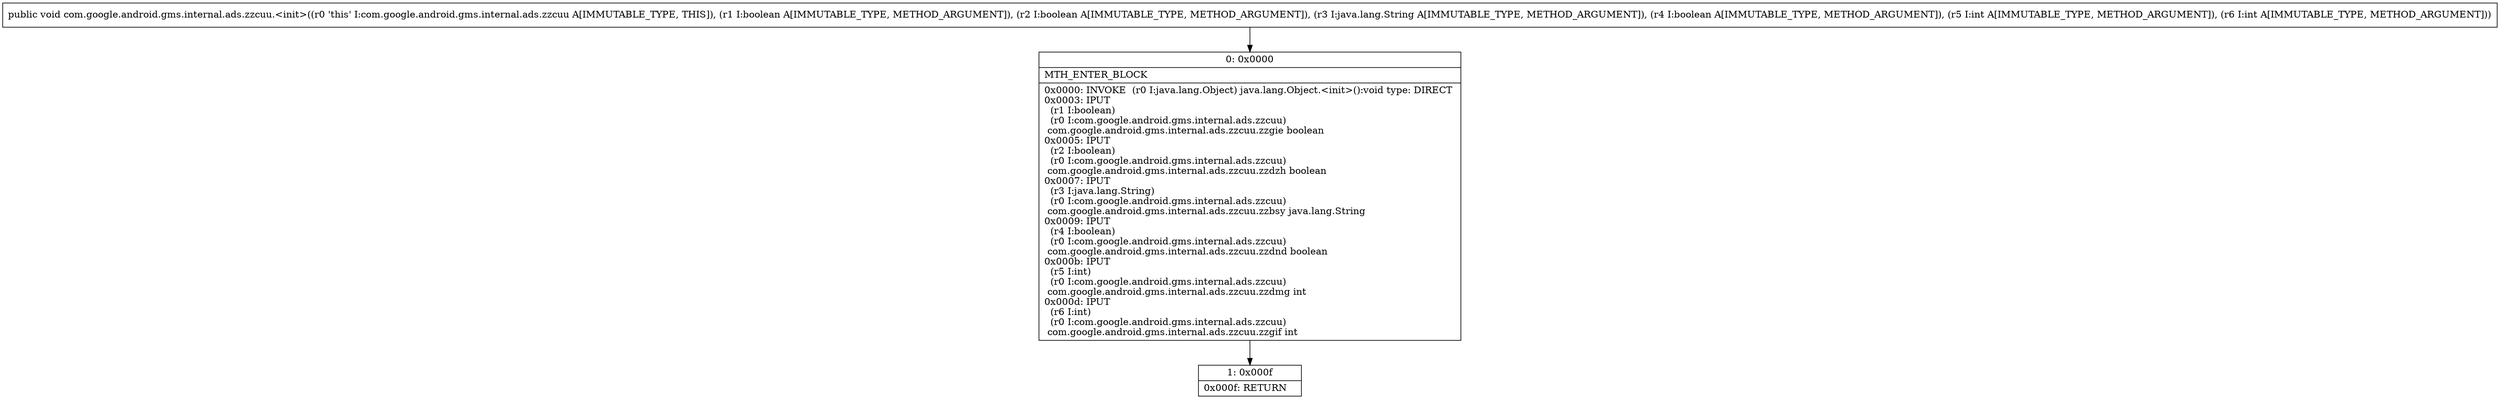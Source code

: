digraph "CFG forcom.google.android.gms.internal.ads.zzcuu.\<init\>(ZZLjava\/lang\/String;ZII)V" {
Node_0 [shape=record,label="{0\:\ 0x0000|MTH_ENTER_BLOCK\l|0x0000: INVOKE  (r0 I:java.lang.Object) java.lang.Object.\<init\>():void type: DIRECT \l0x0003: IPUT  \l  (r1 I:boolean)\l  (r0 I:com.google.android.gms.internal.ads.zzcuu)\l com.google.android.gms.internal.ads.zzcuu.zzgie boolean \l0x0005: IPUT  \l  (r2 I:boolean)\l  (r0 I:com.google.android.gms.internal.ads.zzcuu)\l com.google.android.gms.internal.ads.zzcuu.zzdzh boolean \l0x0007: IPUT  \l  (r3 I:java.lang.String)\l  (r0 I:com.google.android.gms.internal.ads.zzcuu)\l com.google.android.gms.internal.ads.zzcuu.zzbsy java.lang.String \l0x0009: IPUT  \l  (r4 I:boolean)\l  (r0 I:com.google.android.gms.internal.ads.zzcuu)\l com.google.android.gms.internal.ads.zzcuu.zzdnd boolean \l0x000b: IPUT  \l  (r5 I:int)\l  (r0 I:com.google.android.gms.internal.ads.zzcuu)\l com.google.android.gms.internal.ads.zzcuu.zzdmg int \l0x000d: IPUT  \l  (r6 I:int)\l  (r0 I:com.google.android.gms.internal.ads.zzcuu)\l com.google.android.gms.internal.ads.zzcuu.zzgif int \l}"];
Node_1 [shape=record,label="{1\:\ 0x000f|0x000f: RETURN   \l}"];
MethodNode[shape=record,label="{public void com.google.android.gms.internal.ads.zzcuu.\<init\>((r0 'this' I:com.google.android.gms.internal.ads.zzcuu A[IMMUTABLE_TYPE, THIS]), (r1 I:boolean A[IMMUTABLE_TYPE, METHOD_ARGUMENT]), (r2 I:boolean A[IMMUTABLE_TYPE, METHOD_ARGUMENT]), (r3 I:java.lang.String A[IMMUTABLE_TYPE, METHOD_ARGUMENT]), (r4 I:boolean A[IMMUTABLE_TYPE, METHOD_ARGUMENT]), (r5 I:int A[IMMUTABLE_TYPE, METHOD_ARGUMENT]), (r6 I:int A[IMMUTABLE_TYPE, METHOD_ARGUMENT])) }"];
MethodNode -> Node_0;
Node_0 -> Node_1;
}

